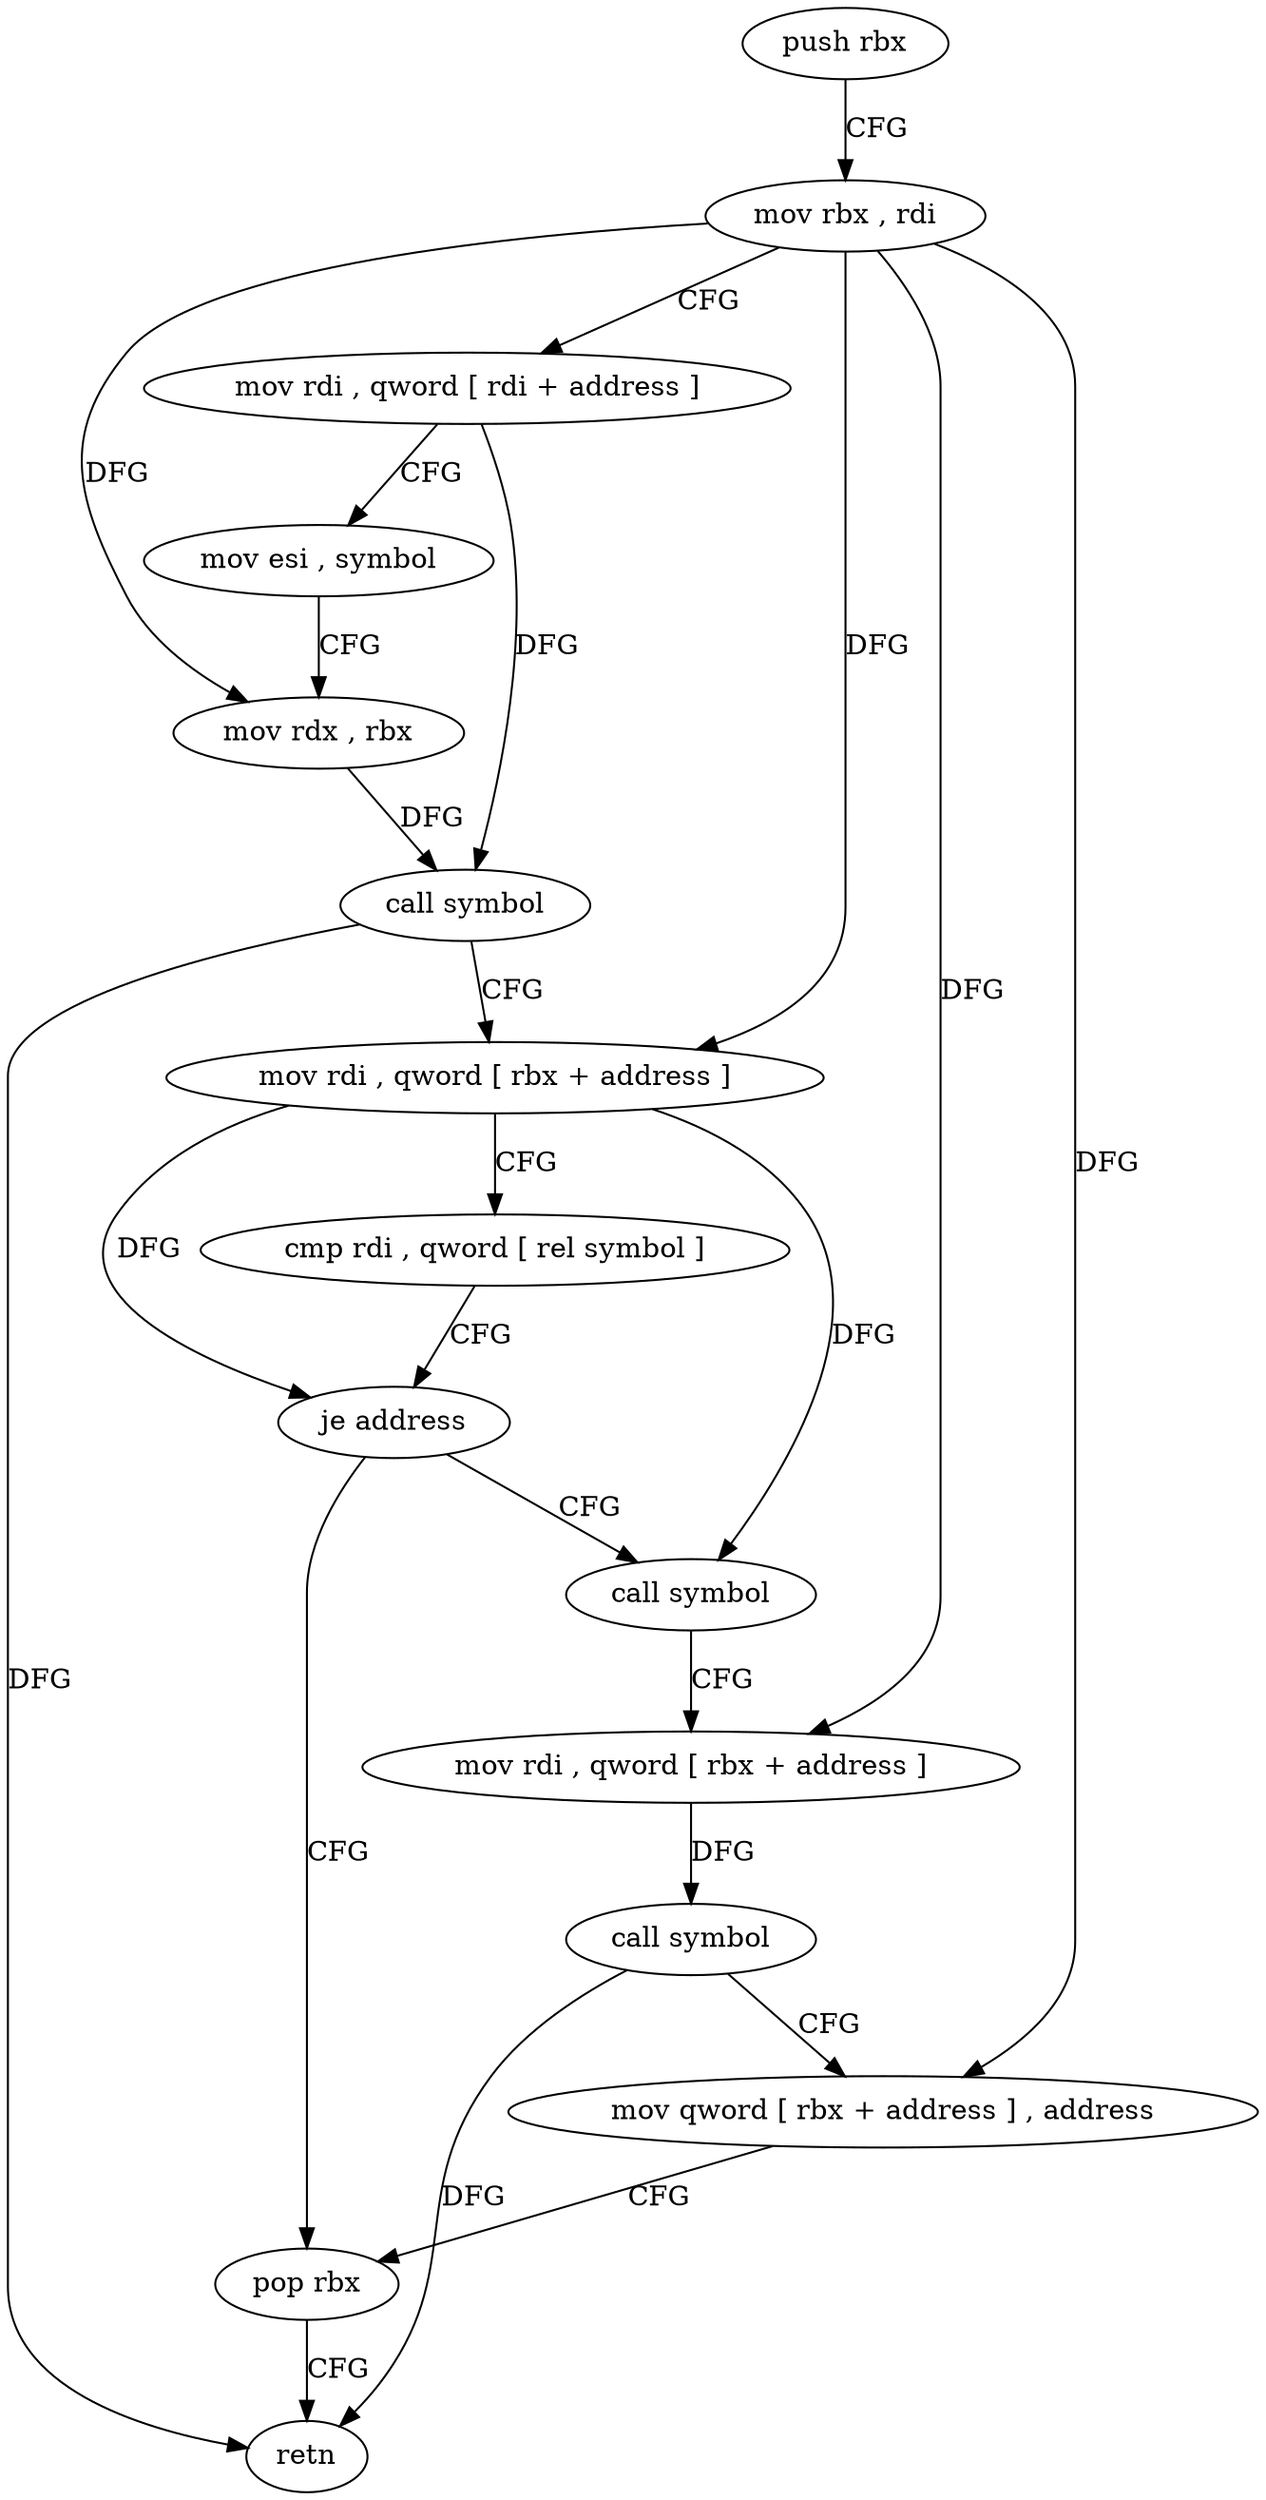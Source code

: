 digraph "func" {
"4230768" [label = "push rbx" ]
"4230769" [label = "mov rbx , rdi" ]
"4230772" [label = "mov rdi , qword [ rdi + address ]" ]
"4230779" [label = "mov esi , symbol" ]
"4230784" [label = "mov rdx , rbx" ]
"4230787" [label = "call symbol" ]
"4230792" [label = "mov rdi , qword [ rbx + address ]" ]
"4230799" [label = "cmp rdi , qword [ rel symbol ]" ]
"4230806" [label = "je address" ]
"4230836" [label = "pop rbx" ]
"4230808" [label = "call symbol" ]
"4230837" [label = "retn" ]
"4230813" [label = "mov rdi , qword [ rbx + address ]" ]
"4230820" [label = "call symbol" ]
"4230825" [label = "mov qword [ rbx + address ] , address" ]
"4230768" -> "4230769" [ label = "CFG" ]
"4230769" -> "4230772" [ label = "CFG" ]
"4230769" -> "4230784" [ label = "DFG" ]
"4230769" -> "4230792" [ label = "DFG" ]
"4230769" -> "4230813" [ label = "DFG" ]
"4230769" -> "4230825" [ label = "DFG" ]
"4230772" -> "4230779" [ label = "CFG" ]
"4230772" -> "4230787" [ label = "DFG" ]
"4230779" -> "4230784" [ label = "CFG" ]
"4230784" -> "4230787" [ label = "DFG" ]
"4230787" -> "4230792" [ label = "CFG" ]
"4230787" -> "4230837" [ label = "DFG" ]
"4230792" -> "4230799" [ label = "CFG" ]
"4230792" -> "4230806" [ label = "DFG" ]
"4230792" -> "4230808" [ label = "DFG" ]
"4230799" -> "4230806" [ label = "CFG" ]
"4230806" -> "4230836" [ label = "CFG" ]
"4230806" -> "4230808" [ label = "CFG" ]
"4230836" -> "4230837" [ label = "CFG" ]
"4230808" -> "4230813" [ label = "CFG" ]
"4230813" -> "4230820" [ label = "DFG" ]
"4230820" -> "4230825" [ label = "CFG" ]
"4230820" -> "4230837" [ label = "DFG" ]
"4230825" -> "4230836" [ label = "CFG" ]
}
